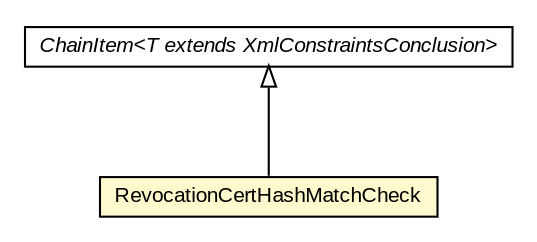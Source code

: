#!/usr/local/bin/dot
#
# Class diagram 
# Generated by UMLGraph version R5_6-24-gf6e263 (http://www.umlgraph.org/)
#

digraph G {
	edge [fontname="arial",fontsize=10,labelfontname="arial",labelfontsize=10];
	node [fontname="arial",fontsize=10,shape=plaintext];
	nodesep=0.25;
	ranksep=0.5;
	// eu.europa.esig.dss.validation.process.ChainItem<T extends eu.europa.esig.dss.jaxb.detailedreport.XmlConstraintsConclusion>
	c573868 [label=<<table title="eu.europa.esig.dss.validation.process.ChainItem" border="0" cellborder="1" cellspacing="0" cellpadding="2" port="p" href="../../../../ChainItem.html">
		<tr><td><table border="0" cellspacing="0" cellpadding="1">
<tr><td align="center" balign="center"><font face="arial italic"> ChainItem&lt;T extends XmlConstraintsConclusion&gt; </font></td></tr>
		</table></td></tr>
		</table>>, URL="../../../../ChainItem.html", fontname="arial", fontcolor="black", fontsize=10.0];
	// eu.europa.esig.dss.validation.process.bbb.xcv.sub.checks.RevocationCertHashMatchCheck
	c573928 [label=<<table title="eu.europa.esig.dss.validation.process.bbb.xcv.sub.checks.RevocationCertHashMatchCheck" border="0" cellborder="1" cellspacing="0" cellpadding="2" port="p" bgcolor="lemonChiffon" href="./RevocationCertHashMatchCheck.html">
		<tr><td><table border="0" cellspacing="0" cellpadding="1">
<tr><td align="center" balign="center"> RevocationCertHashMatchCheck </td></tr>
		</table></td></tr>
		</table>>, URL="./RevocationCertHashMatchCheck.html", fontname="arial", fontcolor="black", fontsize=10.0];
	//eu.europa.esig.dss.validation.process.bbb.xcv.sub.checks.RevocationCertHashMatchCheck extends eu.europa.esig.dss.validation.process.ChainItem<eu.europa.esig.dss.jaxb.detailedreport.XmlSubXCV>
	c573868:p -> c573928:p [dir=back,arrowtail=empty];
}

